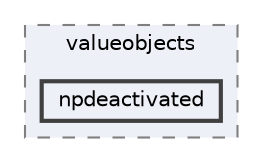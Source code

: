 digraph "repository/mnp/src/main/java/com/sterlite/cal/mnp/service/repat/valueobjects/npdeactivated"
{
 // LATEX_PDF_SIZE
  bgcolor="transparent";
  edge [fontname=Helvetica,fontsize=10,labelfontname=Helvetica,labelfontsize=10];
  node [fontname=Helvetica,fontsize=10,shape=box,height=0.2,width=0.4];
  compound=true
  subgraph clusterdir_efb360b9d764681d778d5274613a4aab {
    graph [ bgcolor="#edf0f7", pencolor="grey50", label="valueobjects", fontname=Helvetica,fontsize=10 style="filled,dashed", URL="dir_efb360b9d764681d778d5274613a4aab.html",tooltip=""]
  dir_561b63a94c8f263abb3bdc7c59525920 [label="npdeactivated", fillcolor="#edf0f7", color="grey25", style="filled,bold", URL="dir_561b63a94c8f263abb3bdc7c59525920.html",tooltip=""];
  }
}
